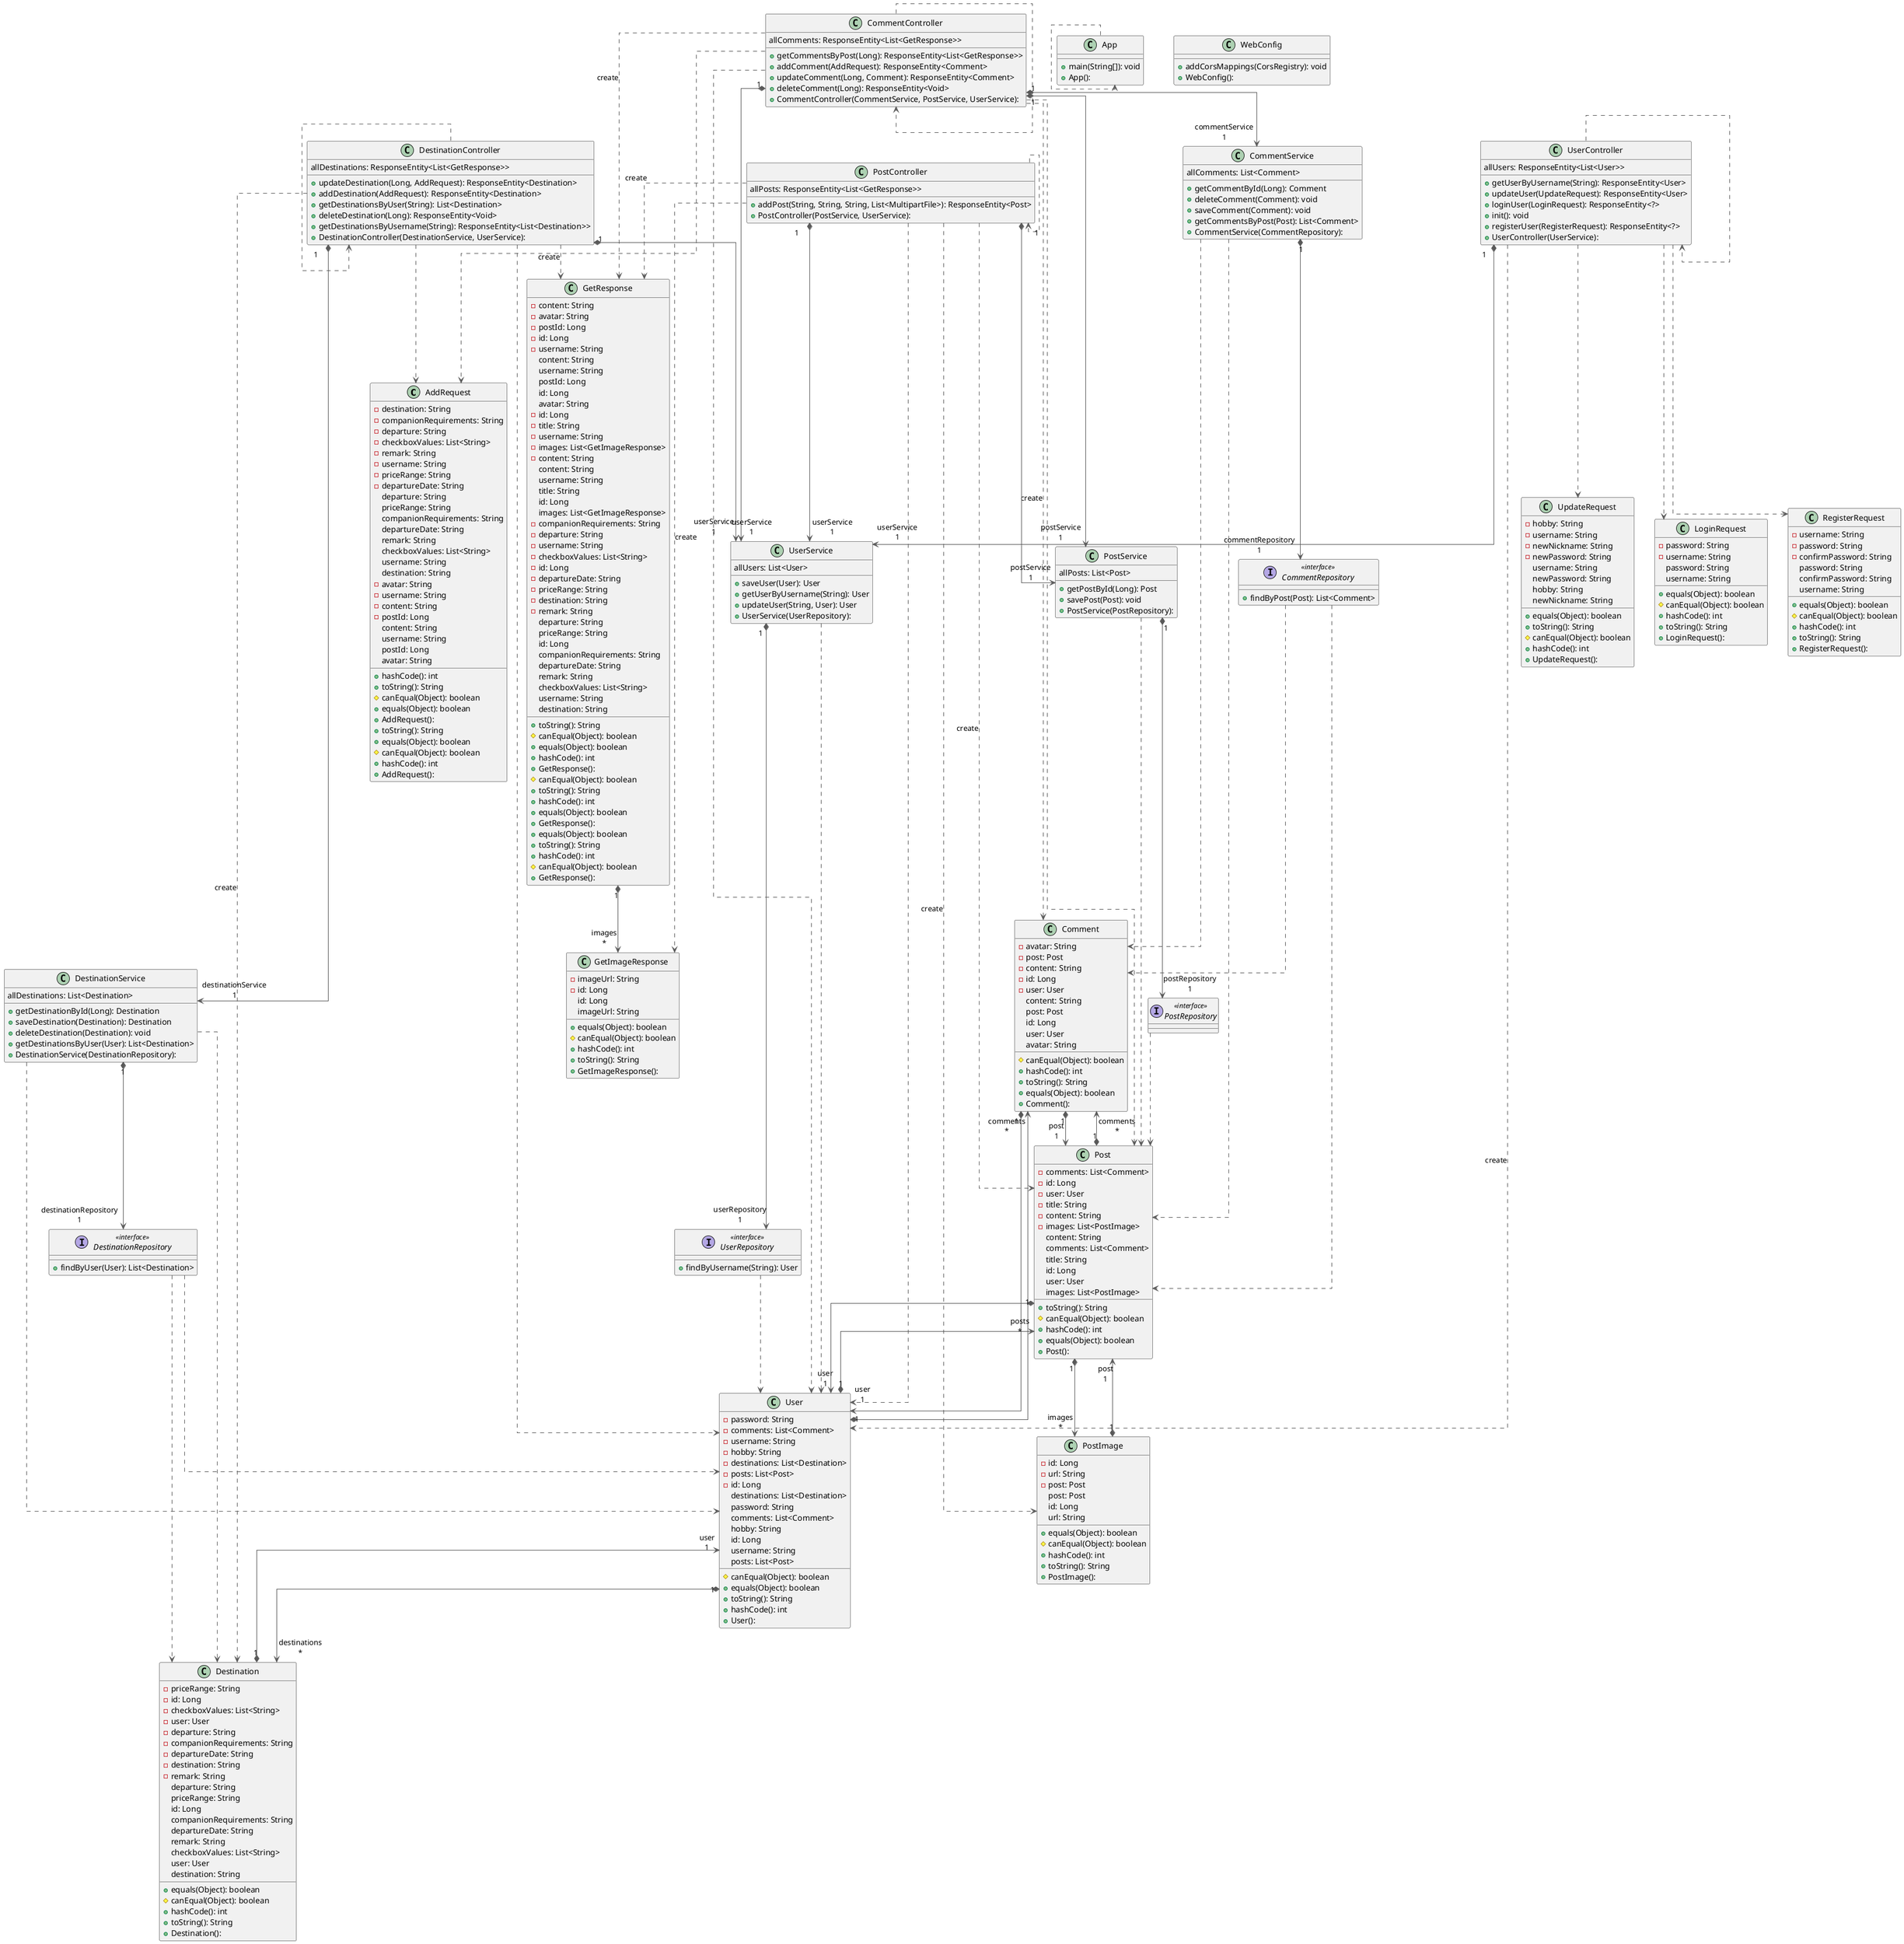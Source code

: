 @startuml backend

' !theme plain
top to bottom direction
skinparam linetype ortho

class AddRequest {
  - destination: String
  - companionRequirements: String
  - departure: String
  - checkboxValues: List<String>
  - remark: String
  - username: String
  - priceRange: String
  - departureDate: String
   departure: String
   priceRange: String
   companionRequirements: String
   departureDate: String
   remark: String
   checkboxValues: List<String>
   username: String
   destination: String
  + hashCode(): int
  + toString(): String
  # canEqual(Object): boolean
  + equals(Object): boolean
  + AddRequest(): 
}
class AddRequest {
  - avatar: String
  - username: String
  - content: String
  - postId: Long
   content: String
   username: String
   postId: Long
   avatar: String
  + toString(): String
  + equals(Object): boolean
  # canEqual(Object): boolean
  + hashCode(): int
  + AddRequest(): 
}
class App {
  + main(String[]): void
  + App(): 
}
class Comment {
  - avatar: String
  - post: Post
  - content: String
  - id: Long
  - user: User
   content: String
   post: Post
   id: Long
   user: User
   avatar: String
  # canEqual(Object): boolean
  + hashCode(): int
  + toString(): String
  + equals(Object): boolean
  + Comment(): 
}
class CommentController {
   allComments: ResponseEntity<List<GetResponse>>
  + getCommentsByPost(Long): ResponseEntity<List<GetResponse>>
  + addComment(AddRequest): ResponseEntity<Comment>
  + updateComment(Long, Comment): ResponseEntity<Comment>
  + deleteComment(Long): ResponseEntity<Void>
  + CommentController(CommentService, PostService, UserService): 
}
interface CommentRepository << interface >> {
  + findByPost(Post): List<Comment>
}
class CommentService {
   allComments: List<Comment>
  + getCommentById(Long): Comment
  + deleteComment(Comment): void
  + saveComment(Comment): void
  + getCommentsByPost(Post): List<Comment>
  + CommentService(CommentRepository): 
}
class Destination {
  - priceRange: String
  - id: Long
  - checkboxValues: List<String>
  - user: User
  - departure: String
  - companionRequirements: String
  - departureDate: String
  - destination: String
  - remark: String
   departure: String
   priceRange: String
   id: Long
   companionRequirements: String
   departureDate: String
   remark: String
   checkboxValues: List<String>
   user: User
   destination: String
  + equals(Object): boolean
  # canEqual(Object): boolean
  + hashCode(): int
  + toString(): String
  + Destination(): 
}
class DestinationController {
   allDestinations: ResponseEntity<List<GetResponse>>
  + updateDestination(Long, AddRequest): ResponseEntity<Destination>
  + addDestination(AddRequest): ResponseEntity<Destination>
  + getDestinationsByUser(String): List<Destination>
  + deleteDestination(Long): ResponseEntity<Void>
  + getDestinationsByUsername(String): ResponseEntity<List<Destination>>
  + DestinationController(DestinationService, UserService): 
}
interface DestinationRepository << interface >> {
  + findByUser(User): List<Destination>
}
class DestinationService {
   allDestinations: List<Destination>
  + getDestinationById(Long): Destination
  + saveDestination(Destination): Destination
  + deleteDestination(Destination): void
  + getDestinationsByUser(User): List<Destination>
  + DestinationService(DestinationRepository): 
}
class GetImageResponse {
  - imageUrl: String
  - id: Long
   id: Long
   imageUrl: String
  + equals(Object): boolean
  # canEqual(Object): boolean
  + hashCode(): int
  + toString(): String
  + GetImageResponse(): 
}
class GetResponse {
  - content: String
  - avatar: String
  - postId: Long
  - id: Long
  - username: String
   content: String
   username: String
   postId: Long
   id: Long
   avatar: String
  + toString(): String
  # canEqual(Object): boolean
  + equals(Object): boolean
  + hashCode(): int
  + GetResponse(): 
}
class GetResponse {
  - id: Long
  - title: String
  - username: String
  - images: List<GetImageResponse>
  - content: String
   content: String
   username: String
   title: String
   id: Long
   images: List<GetImageResponse>
  # canEqual(Object): boolean
  + toString(): String
  + hashCode(): int
  + equals(Object): boolean
  + GetResponse(): 
}
class GetResponse {
  - companionRequirements: String
  - departure: String
  - username: String
  - checkboxValues: List<String>
  - id: Long
  - departureDate: String
  - priceRange: String
  - destination: String
  - remark: String
   departure: String
   priceRange: String
   id: Long
   companionRequirements: String
   departureDate: String
   remark: String
   checkboxValues: List<String>
   username: String
   destination: String
  + equals(Object): boolean
  + toString(): String
  + hashCode(): int
  # canEqual(Object): boolean
  + GetResponse(): 
}
class LoginRequest {
  - password: String
  - username: String
   password: String
   username: String
  + equals(Object): boolean
  # canEqual(Object): boolean
  + hashCode(): int
  + toString(): String
  + LoginRequest(): 
}
class Post {
  - comments: List<Comment>
  - id: Long
  - user: User
  - title: String
  - content: String
  - images: List<PostImage>
   content: String
   comments: List<Comment>
   title: String
   id: Long
   user: User
   images: List<PostImage>
  + toString(): String
  # canEqual(Object): boolean
  + hashCode(): int
  + equals(Object): boolean
  + Post(): 
}
class PostController {
   allPosts: ResponseEntity<List<GetResponse>>
  + addPost(String, String, String, List<MultipartFile>): ResponseEntity<Post>
  + PostController(PostService, UserService): 
}
class PostImage {
  - id: Long
  - url: String
  - post: Post
   post: Post
   id: Long
   url: String
  + equals(Object): boolean
  # canEqual(Object): boolean
  + hashCode(): int
  + toString(): String
  + PostImage(): 
}
interface PostRepository << interface >>
class PostService {
   allPosts: List<Post>
  + getPostById(Long): Post
  + savePost(Post): void
  + PostService(PostRepository): 
}
class RegisterRequest {
  - username: String
  - password: String
  - confirmPassword: String
   password: String
   confirmPassword: String
   username: String
  + equals(Object): boolean
  # canEqual(Object): boolean
  + hashCode(): int
  + toString(): String
  + RegisterRequest(): 
}
class UpdateRequest {
  - hobby: String
  - username: String
  - newNickname: String
  - newPassword: String
   username: String
   newPassword: String
   hobby: String
   newNickname: String
  + equals(Object): boolean
  + toString(): String
  # canEqual(Object): boolean
  + hashCode(): int
  + UpdateRequest(): 
}
class User {
  - password: String
  - comments: List<Comment>
  - username: String
  - hobby: String
  - destinations: List<Destination>
  - posts: List<Post>
  - id: Long
   destinations: List<Destination>
   password: String
   comments: List<Comment>
   hobby: String
   id: Long
   username: String
   posts: List<Post>
  # canEqual(Object): boolean
  + equals(Object): boolean
  + toString(): String
  + hashCode(): int
  + User(): 
}
class UserController {
   allUsers: ResponseEntity<List<User>>
  + getUserByUsername(String): ResponseEntity<User>
  + updateUser(UpdateRequest): ResponseEntity<User>
  + loginUser(LoginRequest): ResponseEntity<?>
  + init(): void
  + registerUser(RegisterRequest): ResponseEntity<?>
  + UserController(UserService): 
}
interface UserRepository << interface >> {
  + findByUsername(String): User
}
class UserService {
   allUsers: List<User>
  + saveUser(User): User
  + getUserByUsername(String): User
  + updateUser(String, User): User
  + UserService(UserRepository): 
}
class WebConfig {
  + addCorsMappings(CorsRegistry): void
  + WebConfig(): 
}

App                    -[#595959,dashed]->  App                   
Comment               "1" *-[#595959,plain]-> "post\n1" Post                  
Comment               "1" *-[#595959,plain]-> "user\n1" User                  
CommentController      -[#595959,dashed]->  AddRequest            
CommentController      -[#595959,dashed]->  Comment               : "«create»"
CommentController      -[#595959,dashed]->  CommentController     
CommentController     "1" *-[#595959,plain]-> "commentService\n1" CommentService        
CommentController      -[#595959,dashed]->  GetResponse           : "«create»"
CommentController      -[#595959,dashed]->  Post                  
CommentController     "1" *-[#595959,plain]-> "postService\n1" PostService           
CommentController      -[#595959,dashed]->  User                  
CommentController     "1" *-[#595959,plain]-> "userService\n1" UserService           
CommentRepository      -[#595959,dashed]->  Comment               
CommentRepository      -[#595959,dashed]->  Post                  
CommentService         -[#595959,dashed]->  Comment               
CommentService        "1" *-[#595959,plain]-> "commentRepository\n1" CommentRepository     
CommentService         -[#595959,dashed]->  Post                  
Destination           "1" *-[#595959,plain]-> "user\n1" User                  
DestinationController  -[#595959,dashed]->  AddRequest            
DestinationController  -[#595959,dashed]->  Destination           : "«create»"
DestinationController  -[#595959,dashed]->  DestinationController 
DestinationController "1" *-[#595959,plain]-> "destinationService\n1" DestinationService    
DestinationController  -[#595959,dashed]->  GetResponse           : "«create»"
DestinationController  -[#595959,dashed]->  User                  
DestinationController "1" *-[#595959,plain]-> "userService\n1" UserService           
DestinationRepository  -[#595959,dashed]->  Destination           
DestinationRepository  -[#595959,dashed]->  User                  
DestinationService     -[#595959,dashed]->  Destination           
DestinationService    "1" *-[#595959,plain]-> "destinationRepository\n1" DestinationRepository 
DestinationService     -[#595959,dashed]->  User                  
GetResponse           "1" *-[#595959,plain]-> "images\n*" GetImageResponse      
Post                  "1" *-[#595959,plain]-> "comments\n*" Comment               
Post                  "1" *-[#595959,plain]-> "images\n*" PostImage             
Post                  "1" *-[#595959,plain]-> "user\n1" User                  
PostController         -[#595959,dashed]->  GetImageResponse      : "«create»"
PostController         -[#595959,dashed]->  GetResponse           : "«create»"
PostController         -[#595959,dashed]->  Post                  : "«create»"
PostController         -[#595959,dashed]->  PostController        
PostController         -[#595959,dashed]->  PostImage             : "«create»"
PostController        "1" *-[#595959,plain]-> "postService\n1" PostService           
PostController         -[#595959,dashed]->  User                  
PostController        "1" *-[#595959,plain]-> "userService\n1" UserService           
PostImage             "1" *-[#595959,plain]-> "post\n1" Post                  
PostRepository         -[#595959,dashed]->  Post                  
PostService            -[#595959,dashed]->  Post                  
PostService           "1" *-[#595959,plain]-> "postRepository\n1" PostRepository        
User                  "1" *-[#595959,plain]-> "comments\n*" Comment               
User                  "1" *-[#595959,plain]-> "destinations\n*" Destination           
User                  "1" *-[#595959,plain]-> "posts\n*" Post                  
UserController         -[#595959,dashed]->  LoginRequest          
UserController         -[#595959,dashed]->  RegisterRequest       
UserController         -[#595959,dashed]->  UpdateRequest         
UserController         -[#595959,dashed]->  User                  : "«create»"
UserController         -[#595959,dashed]->  UserController        
UserController        "1" *-[#595959,plain]-> "userService\n1" UserService           
UserRepository         -[#595959,dashed]->  User                  
UserService            -[#595959,dashed]->  User                  
UserService           "1" *-[#595959,plain]-> "userRepository\n1" UserRepository        
@enduml
